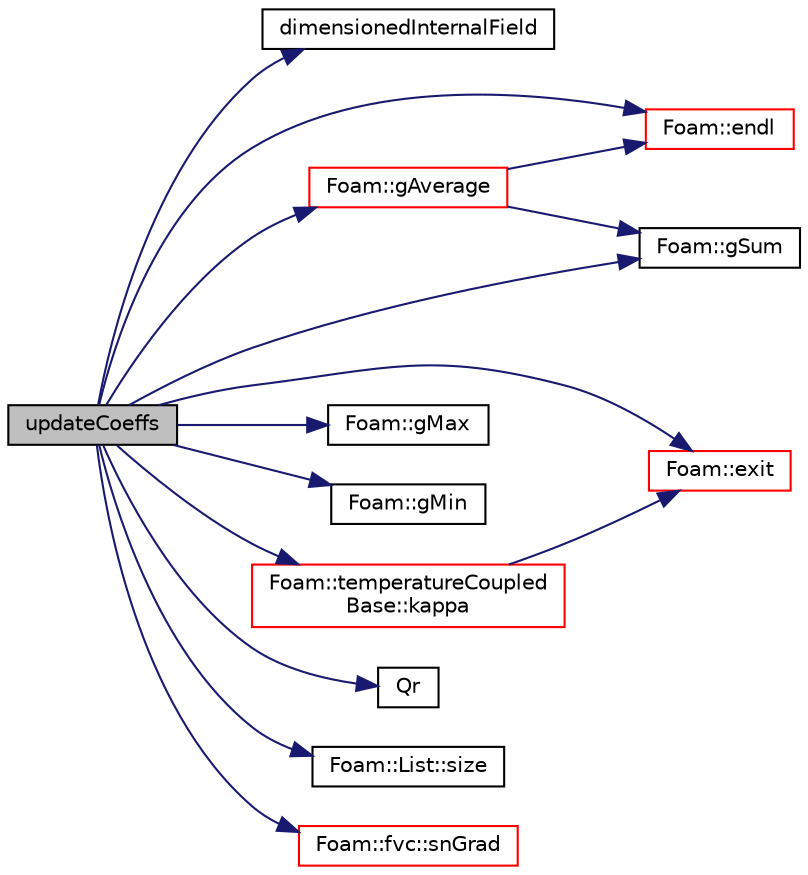 digraph "updateCoeffs"
{
  bgcolor="transparent";
  edge [fontname="Helvetica",fontsize="10",labelfontname="Helvetica",labelfontsize="10"];
  node [fontname="Helvetica",fontsize="10",shape=record];
  rankdir="LR";
  Node1 [label="updateCoeffs",height=0.2,width=0.4,color="black", fillcolor="grey75", style="filled", fontcolor="black"];
  Node1 -> Node2 [color="midnightblue",fontsize="10",style="solid",fontname="Helvetica"];
  Node2 [label="dimensionedInternalField",height=0.2,width=0.4,color="black",URL="$a03104.html#a942cd19121a46cdc649099eb27c74b18"];
  Node1 -> Node3 [color="midnightblue",fontsize="10",style="solid",fontname="Helvetica"];
  Node3 [label="Foam::endl",height=0.2,width=0.4,color="red",URL="$a10675.html#a2db8fe02a0d3909e9351bb4275b23ce4",tooltip="Add newline and flush stream. "];
  Node1 -> Node4 [color="midnightblue",fontsize="10",style="solid",fontname="Helvetica"];
  Node4 [label="Foam::exit",height=0.2,width=0.4,color="red",URL="$a10675.html#a06ca7250d8e89caf05243ec094843642"];
  Node1 -> Node5 [color="midnightblue",fontsize="10",style="solid",fontname="Helvetica"];
  Node5 [label="Foam::gAverage",height=0.2,width=0.4,color="red",URL="$a10675.html#ab45e56189711a2e5cdd381a0e2b6cc5c"];
  Node5 -> Node3 [color="midnightblue",fontsize="10",style="solid",fontname="Helvetica"];
  Node5 -> Node6 [color="midnightblue",fontsize="10",style="solid",fontname="Helvetica"];
  Node6 [label="Foam::gSum",height=0.2,width=0.4,color="black",URL="$a10675.html#a11b1ebb4c53ad062332767d75ca96328"];
  Node1 -> Node7 [color="midnightblue",fontsize="10",style="solid",fontname="Helvetica"];
  Node7 [label="Foam::gMax",height=0.2,width=0.4,color="black",URL="$a10675.html#ae8d631fb8e841947408bb711abfb1e67"];
  Node1 -> Node8 [color="midnightblue",fontsize="10",style="solid",fontname="Helvetica"];
  Node8 [label="Foam::gMin",height=0.2,width=0.4,color="black",URL="$a10675.html#aca330ee6cfe7d602300dbc5905f8c9f6"];
  Node1 -> Node6 [color="midnightblue",fontsize="10",style="solid",fontname="Helvetica"];
  Node1 -> Node9 [color="midnightblue",fontsize="10",style="solid",fontname="Helvetica"];
  Node9 [label="Foam::temperatureCoupled\lBase::kappa",height=0.2,width=0.4,color="red",URL="$a02550.html#a27f7eb60b12da7ce5742958e36252898",tooltip="Given patch temperature calculate corresponding K field. "];
  Node9 -> Node4 [color="midnightblue",fontsize="10",style="solid",fontname="Helvetica"];
  Node1 -> Node10 [color="midnightblue",fontsize="10",style="solid",fontname="Helvetica"];
  Node10 [label="Qr",height=0.2,width=0.4,color="black",URL="$a04388.html#a78bcf340cde4f20cf12473945680d11a"];
  Node1 -> Node11 [color="midnightblue",fontsize="10",style="solid",fontname="Helvetica"];
  Node11 [label="Foam::List::size",height=0.2,width=0.4,color="black",URL="$a01355.html#a8a5f6fa29bd4b500caf186f60245b384",tooltip="Override size to be inconsistent with allocated storage. "];
  Node1 -> Node12 [color="midnightblue",fontsize="10",style="solid",fontname="Helvetica"];
  Node12 [label="Foam::fvc::snGrad",height=0.2,width=0.4,color="red",URL="$a10709.html#a15da734ee906cb52cf17937ab84c41a0"];
}
